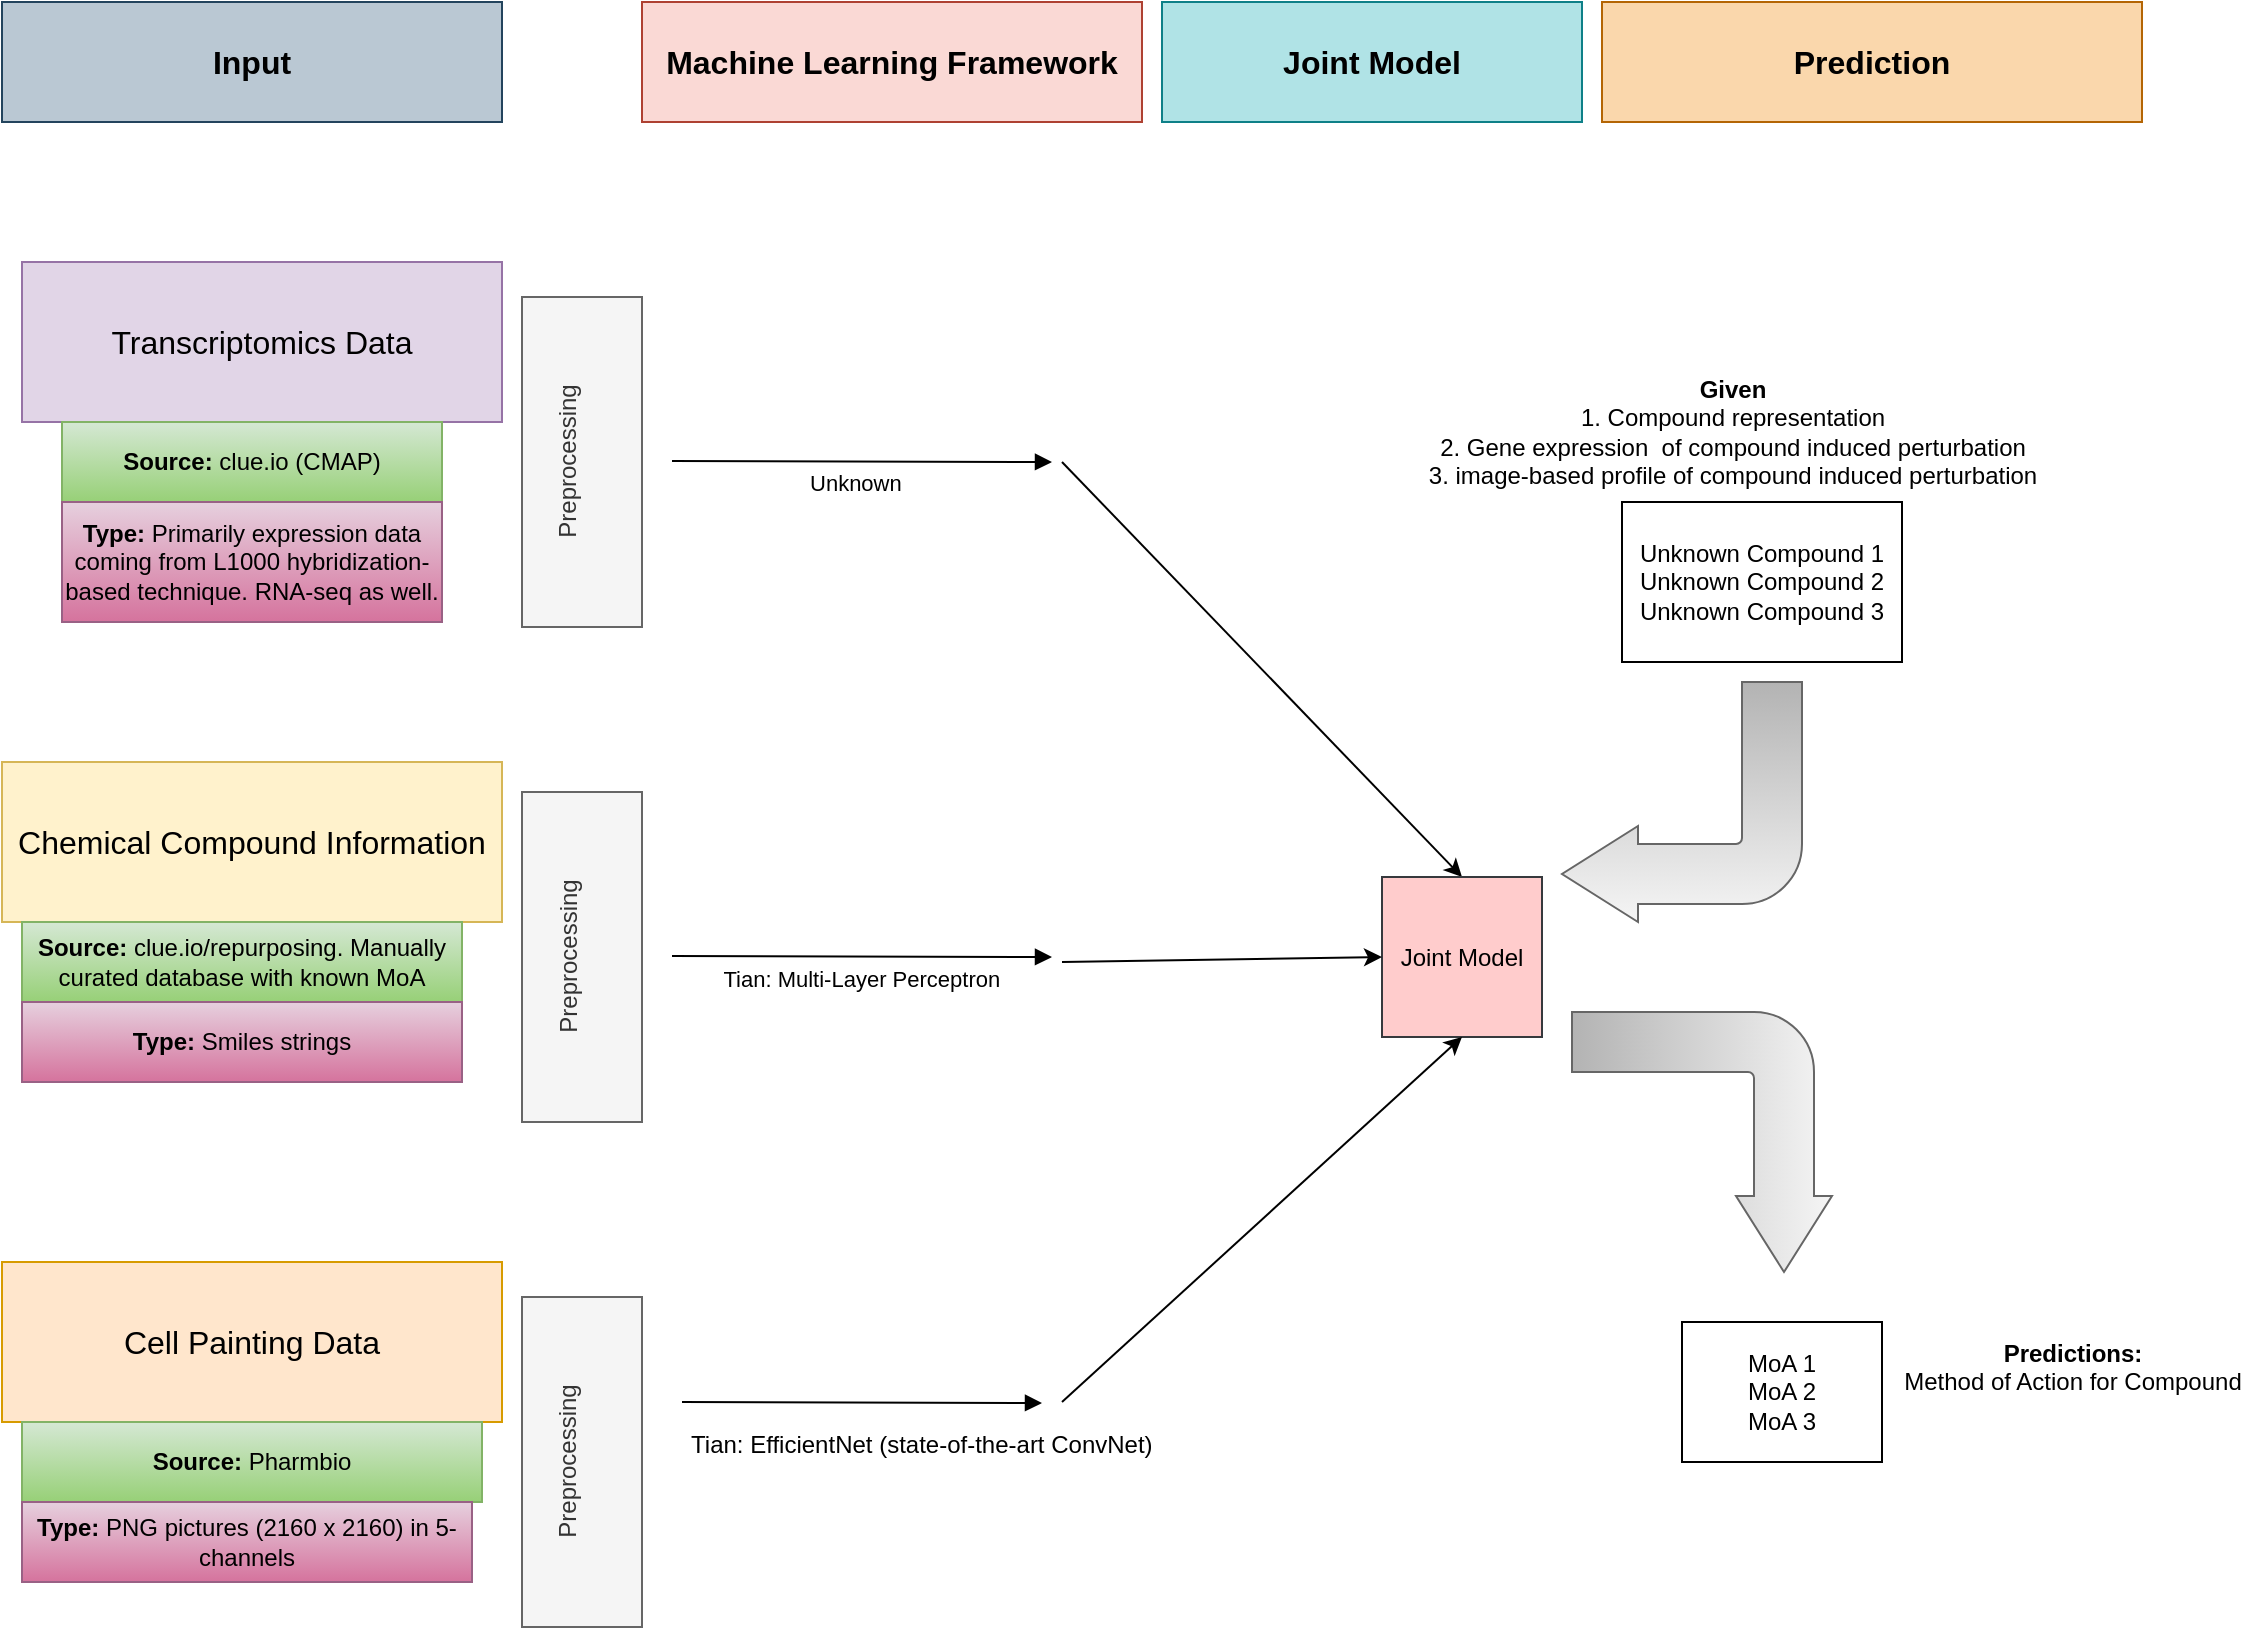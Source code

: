 <mxfile version="20.5.1" type="github">
  <diagram id="kgpKYQtTHZ0yAKxKKP6v" name="Page-1">
    <mxGraphModel dx="952" dy="2129" grid="1" gridSize="10" guides="1" tooltips="1" connect="1" arrows="1" fold="1" page="1" pageScale="1" pageWidth="850" pageHeight="1100" math="0" shadow="0">
      <root>
        <mxCell id="0" />
        <mxCell id="1" parent="0" />
        <mxCell id="3nuBFxr9cyL0pnOWT2aG-9" value="Unknown" style="verticalAlign=bottom;endArrow=block;shadow=0;strokeWidth=1;" parent="1" edge="1">
          <mxGeometry x="-0.032" y="-20" relative="1" as="geometry">
            <mxPoint x="365" y="119.5" as="sourcePoint" />
            <mxPoint x="555" y="120" as="targetPoint" />
            <mxPoint as="offset" />
          </mxGeometry>
        </mxCell>
        <mxCell id="D1hPwI1u1eyKQ4dJg58t-1" value="&lt;font style=&quot;font-size: 16px;&quot;&gt;Transcriptomics Data&lt;/font&gt;" style="rounded=0;whiteSpace=wrap;html=1;fillColor=#e1d5e7;strokeColor=#9673a6;" vertex="1" parent="1">
          <mxGeometry x="40" y="20" width="240" height="80" as="geometry" />
        </mxCell>
        <mxCell id="D1hPwI1u1eyKQ4dJg58t-2" value="&lt;font style=&quot;font-size: 16px;&quot;&gt;Chemical Compound Information&lt;/font&gt;" style="rounded=0;whiteSpace=wrap;html=1;fillColor=#fff2cc;strokeColor=#d6b656;" vertex="1" parent="1">
          <mxGeometry x="30" y="270" width="250" height="80" as="geometry" />
        </mxCell>
        <mxCell id="D1hPwI1u1eyKQ4dJg58t-5" value="&lt;font style=&quot;font-size: 16px;&quot;&gt;Cell Painting Data&lt;/font&gt;" style="rounded=0;whiteSpace=wrap;html=1;fillColor=#ffe6cc;strokeColor=#d79b00;" vertex="1" parent="1">
          <mxGeometry x="30" y="520" width="250" height="80" as="geometry" />
        </mxCell>
        <mxCell id="D1hPwI1u1eyKQ4dJg58t-7" value="&lt;b&gt;Source:&lt;/b&gt; clue.io (CMAP)" style="rounded=0;whiteSpace=wrap;html=1;fillColor=#d5e8d4;gradientColor=#97d077;strokeColor=#82b366;" vertex="1" parent="1">
          <mxGeometry x="60" y="100" width="190" height="40" as="geometry" />
        </mxCell>
        <mxCell id="D1hPwI1u1eyKQ4dJg58t-8" value="&lt;b&gt;Source: &lt;/b&gt;clue.io/repurposing. Manually curated database with known MoA" style="rounded=0;whiteSpace=wrap;html=1;fillColor=#d5e8d4;gradientColor=#97d077;strokeColor=#82b366;" vertex="1" parent="1">
          <mxGeometry x="40" y="350" width="220" height="40" as="geometry" />
        </mxCell>
        <mxCell id="D1hPwI1u1eyKQ4dJg58t-9" value="&lt;b&gt;Source: &lt;/b&gt;Pharmbio " style="rounded=0;whiteSpace=wrap;html=1;fillColor=#d5e8d4;gradientColor=#97d077;strokeColor=#82b366;" vertex="1" parent="1">
          <mxGeometry x="40" y="600" width="230" height="40" as="geometry" />
        </mxCell>
        <mxCell id="D1hPwI1u1eyKQ4dJg58t-12" value="Tian: EfficientNet (state-of-the-art ConvNet)" style="verticalAlign=bottom;endArrow=block;shadow=0;strokeWidth=1;fontSize=12;" edge="1" parent="1">
          <mxGeometry x="0.334" y="-30" relative="1" as="geometry">
            <mxPoint x="370" y="590" as="sourcePoint" />
            <mxPoint x="550" y="590.5" as="targetPoint" />
            <mxPoint as="offset" />
          </mxGeometry>
        </mxCell>
        <mxCell id="D1hPwI1u1eyKQ4dJg58t-13" value="Tian: Multi-Layer Perceptron&#xa;" style="verticalAlign=bottom;endArrow=block;shadow=0;strokeWidth=1;" edge="1" parent="1">
          <mxGeometry x="0.001" y="-33" relative="1" as="geometry">
            <mxPoint x="365" y="367" as="sourcePoint" />
            <mxPoint x="555" y="367.5" as="targetPoint" />
            <mxPoint as="offset" />
            <Array as="points" />
          </mxGeometry>
        </mxCell>
        <mxCell id="D1hPwI1u1eyKQ4dJg58t-14" value="&lt;font style=&quot;font-size: 16px;&quot;&gt;Input&lt;/font&gt;" style="rounded=0;whiteSpace=wrap;html=1;fontStyle=1;fillColor=#bac8d3;strokeColor=#23445d;" vertex="1" parent="1">
          <mxGeometry x="30" y="-110" width="250" height="60" as="geometry" />
        </mxCell>
        <mxCell id="D1hPwI1u1eyKQ4dJg58t-15" value="&lt;b&gt;&lt;font style=&quot;font-size: 16px;&quot;&gt;Machine Learning Framework&lt;/font&gt;&lt;/b&gt;" style="rounded=0;whiteSpace=wrap;html=1;fillColor=#fad9d5;strokeColor=#ae4132;" vertex="1" parent="1">
          <mxGeometry x="350" y="-110" width="250" height="60" as="geometry" />
        </mxCell>
        <mxCell id="D1hPwI1u1eyKQ4dJg58t-16" value="&lt;b&gt;&lt;font style=&quot;font-size: 16px;&quot;&gt;Prediction&lt;/font&gt;&lt;/b&gt;" style="rounded=0;whiteSpace=wrap;html=1;fillColor=#fad7ac;strokeColor=#b46504;" vertex="1" parent="1">
          <mxGeometry x="830" y="-110" width="270" height="60" as="geometry" />
        </mxCell>
        <mxCell id="D1hPwI1u1eyKQ4dJg58t-17" value="&lt;b&gt;Type:&lt;/b&gt; Primarily expression data coming from L1000 hybridization-based technique. RNA-seq as well." style="rounded=0;whiteSpace=wrap;html=1;fillColor=#e6d0de;gradientColor=#d5739d;strokeColor=#996185;" vertex="1" parent="1">
          <mxGeometry x="60" y="140" width="190" height="60" as="geometry" />
        </mxCell>
        <mxCell id="D1hPwI1u1eyKQ4dJg58t-22" value="&lt;b&gt;Type:&lt;/b&gt;&amp;nbsp;PNG pictures (2160 x 2160) in 5-channels" style="rounded=0;whiteSpace=wrap;html=1;fillColor=#e6d0de;gradientColor=#d5739d;strokeColor=#996185;" vertex="1" parent="1">
          <mxGeometry x="40" y="640" width="225" height="40" as="geometry" />
        </mxCell>
        <mxCell id="D1hPwI1u1eyKQ4dJg58t-24" value="&lt;b&gt;Type:&lt;/b&gt; Smiles strings" style="rounded=0;whiteSpace=wrap;html=1;fillColor=#e6d0de;gradientColor=#d5739d;strokeColor=#996185;" vertex="1" parent="1">
          <mxGeometry x="40" y="390" width="220" height="40" as="geometry" />
        </mxCell>
        <mxCell id="D1hPwI1u1eyKQ4dJg58t-26" value="&lt;div&gt;Preprocessing&lt;/div&gt;&lt;div&gt;&lt;br&gt;&lt;/div&gt;" style="rounded=0;whiteSpace=wrap;html=1;rotation=-90;fillColor=#f5f5f5;fontColor=#333333;strokeColor=#666666;" vertex="1" parent="1">
          <mxGeometry x="237.5" y="337.5" width="165" height="60" as="geometry" />
        </mxCell>
        <mxCell id="D1hPwI1u1eyKQ4dJg58t-27" value="&lt;div&gt;Preprocessing&lt;/div&gt;&lt;div&gt;&lt;br&gt;&lt;/div&gt;" style="rounded=0;whiteSpace=wrap;html=1;rotation=-90;fillColor=#f5f5f5;fontColor=#333333;strokeColor=#666666;" vertex="1" parent="1">
          <mxGeometry x="237.5" y="90" width="165" height="60" as="geometry" />
        </mxCell>
        <mxCell id="D1hPwI1u1eyKQ4dJg58t-28" value="&lt;div&gt;Preprocessing&lt;/div&gt;&lt;div&gt;&lt;br&gt;&lt;/div&gt;" style="rounded=0;whiteSpace=wrap;html=1;rotation=-90;fillColor=#f5f5f5;fontColor=#333333;strokeColor=#666666;" vertex="1" parent="1">
          <mxGeometry x="237.5" y="590" width="165" height="60" as="geometry" />
        </mxCell>
        <mxCell id="D1hPwI1u1eyKQ4dJg58t-30" value="" style="endArrow=classic;html=1;rounded=0;entryX=0.5;entryY=0;entryDx=0;entryDy=0;" edge="1" parent="1" target="D1hPwI1u1eyKQ4dJg58t-31">
          <mxGeometry width="50" height="50" relative="1" as="geometry">
            <mxPoint x="560" y="120" as="sourcePoint" />
            <mxPoint x="660" y="300" as="targetPoint" />
          </mxGeometry>
        </mxCell>
        <mxCell id="D1hPwI1u1eyKQ4dJg58t-31" value="Joint Model" style="whiteSpace=wrap;html=1;aspect=fixed;fillColor=#ffcccc;strokeColor=#36393d;" vertex="1" parent="1">
          <mxGeometry x="720" y="327.5" width="80" height="80" as="geometry" />
        </mxCell>
        <mxCell id="D1hPwI1u1eyKQ4dJg58t-32" value="" style="endArrow=classic;html=1;rounded=0;entryX=0.5;entryY=1;entryDx=0;entryDy=0;" edge="1" parent="1" target="D1hPwI1u1eyKQ4dJg58t-31">
          <mxGeometry width="50" height="50" relative="1" as="geometry">
            <mxPoint x="560" y="590" as="sourcePoint" />
            <mxPoint x="690" y="410" as="targetPoint" />
          </mxGeometry>
        </mxCell>
        <mxCell id="D1hPwI1u1eyKQ4dJg58t-33" value="" style="endArrow=classic;html=1;rounded=0;entryX=0;entryY=0.5;entryDx=0;entryDy=0;" edge="1" parent="1" target="D1hPwI1u1eyKQ4dJg58t-31">
          <mxGeometry width="50" height="50" relative="1" as="geometry">
            <mxPoint x="560" y="370" as="sourcePoint" />
            <mxPoint x="690" y="190" as="targetPoint" />
          </mxGeometry>
        </mxCell>
        <mxCell id="D1hPwI1u1eyKQ4dJg58t-34" value="&lt;b&gt;&lt;font style=&quot;font-size: 16px;&quot;&gt;Joint Model&lt;/font&gt;&lt;/b&gt;" style="rounded=0;whiteSpace=wrap;html=1;fillColor=#b0e3e6;strokeColor=#0e8088;" vertex="1" parent="1">
          <mxGeometry x="610" y="-110" width="210" height="60" as="geometry" />
        </mxCell>
        <mxCell id="D1hPwI1u1eyKQ4dJg58t-36" value="&lt;div&gt;Unknown Compound 1&lt;/div&gt;&lt;div&gt;Unknown Compound 2 Unknown Compound 3&lt;br&gt;&lt;/div&gt;" style="rounded=0;whiteSpace=wrap;html=1;" vertex="1" parent="1">
          <mxGeometry x="840" y="140" width="140" height="80" as="geometry" />
        </mxCell>
        <mxCell id="D1hPwI1u1eyKQ4dJg58t-46" value="" style="html=1;shadow=0;dashed=0;align=center;verticalAlign=middle;shape=mxgraph.arrows2.bendArrow;dy=15;dx=38;notch=0;arrowHead=48;rounded=1;fontSize=12;rotation=90;fillColor=#f5f5f5;strokeColor=#666666;gradientColor=#b3b3b3;" vertex="1" parent="1">
          <mxGeometry x="815" y="395" width="130" height="130" as="geometry" />
        </mxCell>
        <mxCell id="D1hPwI1u1eyKQ4dJg58t-48" value="" style="html=1;shadow=0;dashed=0;align=center;verticalAlign=middle;shape=mxgraph.arrows2.bendArrow;dy=15;dx=38;notch=0;arrowHead=48;rounded=1;fontSize=12;rotation=-180;fillColor=#f5f5f5;strokeColor=#666666;gradientColor=#b3b3b3;" vertex="1" parent="1">
          <mxGeometry x="810" y="230" width="120" height="120" as="geometry" />
        </mxCell>
        <mxCell id="D1hPwI1u1eyKQ4dJg58t-49" value="&lt;div&gt;MoA 1&lt;/div&gt;&lt;div&gt;MoA 2&lt;/div&gt;&lt;div&gt;MoA 3&lt;br&gt;&lt;/div&gt;" style="rounded=0;whiteSpace=wrap;html=1;" vertex="1" parent="1">
          <mxGeometry x="870" y="550" width="100" height="70" as="geometry" />
        </mxCell>
        <mxCell id="D1hPwI1u1eyKQ4dJg58t-50" value="&lt;div&gt;&lt;b&gt;Given&lt;/b&gt;&lt;/div&gt;&lt;div&gt;1. Compound representation&lt;/div&gt;&lt;div&gt;2. Gene expression&amp;nbsp; of compound induced perturbation&lt;/div&gt;&lt;div&gt;3. image-based profile of compound induced perturbation&lt;br&gt;&lt;/div&gt;" style="text;html=1;align=center;verticalAlign=middle;resizable=0;points=[];autosize=1;strokeColor=none;fillColor=none;fontSize=12;" vertex="1" parent="1">
          <mxGeometry x="730" y="70" width="330" height="70" as="geometry" />
        </mxCell>
        <mxCell id="D1hPwI1u1eyKQ4dJg58t-51" value="&lt;div&gt;&lt;b&gt;Predictions:&lt;/b&gt;&lt;/div&gt;&lt;div&gt;Method of Action for Compound&lt;/div&gt;&lt;div&gt;&lt;br&gt;&lt;/div&gt;" style="text;html=1;align=center;verticalAlign=middle;resizable=0;points=[];autosize=1;strokeColor=none;fillColor=none;fontSize=12;" vertex="1" parent="1">
          <mxGeometry x="970" y="550" width="190" height="60" as="geometry" />
        </mxCell>
      </root>
    </mxGraphModel>
  </diagram>
</mxfile>
